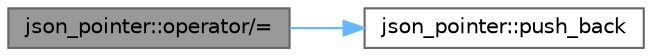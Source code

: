 digraph "json_pointer::operator/="
{
 // LATEX_PDF_SIZE
  bgcolor="transparent";
  edge [fontname=Helvetica,fontsize=10,labelfontname=Helvetica,labelfontsize=10];
  node [fontname=Helvetica,fontsize=10,shape=box,height=0.2,width=0.4];
  rankdir="LR";
  Node1 [id="Node000001",label="json_pointer::operator/=",height=0.2,width=0.4,color="gray40", fillcolor="grey60", style="filled", fontcolor="black",tooltip="append an unescaped reference token at the end of this JSON pointer"];
  Node1 -> Node2 [id="edge2_Node000001_Node000002",color="steelblue1",style="solid",tooltip=" "];
  Node2 [id="Node000002",label="json_pointer::push_back",height=0.2,width=0.4,color="grey40", fillcolor="white", style="filled",URL="$classjson__pointer.html#adbe97f9c00a221fb7be88d940b39a24f",tooltip="append an unescaped token at the end of the reference pointer"];
}

